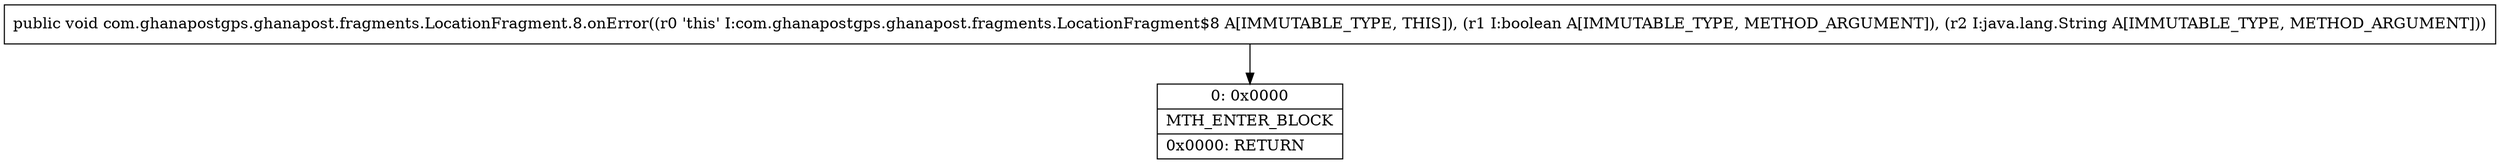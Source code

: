 digraph "CFG forcom.ghanapostgps.ghanapost.fragments.LocationFragment.8.onError(ZLjava\/lang\/String;)V" {
Node_0 [shape=record,label="{0\:\ 0x0000|MTH_ENTER_BLOCK\l|0x0000: RETURN   \l}"];
MethodNode[shape=record,label="{public void com.ghanapostgps.ghanapost.fragments.LocationFragment.8.onError((r0 'this' I:com.ghanapostgps.ghanapost.fragments.LocationFragment$8 A[IMMUTABLE_TYPE, THIS]), (r1 I:boolean A[IMMUTABLE_TYPE, METHOD_ARGUMENT]), (r2 I:java.lang.String A[IMMUTABLE_TYPE, METHOD_ARGUMENT])) }"];
MethodNode -> Node_0;
}

